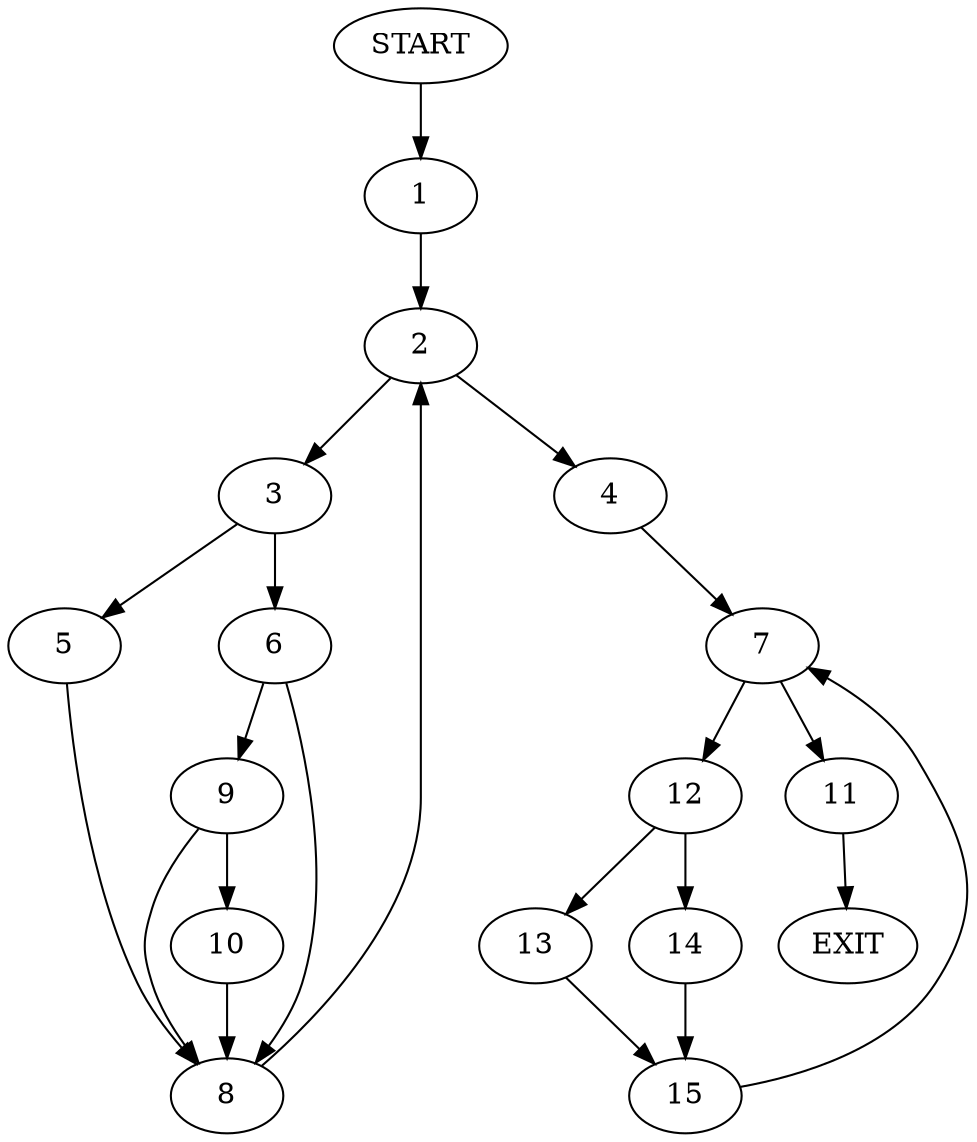 digraph {
0 [label="START"]
16 [label="EXIT"]
0 -> 1
1 -> 2
2 -> 3
2 -> 4
3 -> 5
3 -> 6
4 -> 7
5 -> 8
6 -> 9
6 -> 8
8 -> 2
9 -> 10
9 -> 8
10 -> 8
7 -> 11
7 -> 12
11 -> 16
12 -> 13
12 -> 14
14 -> 15
13 -> 15
15 -> 7
}
